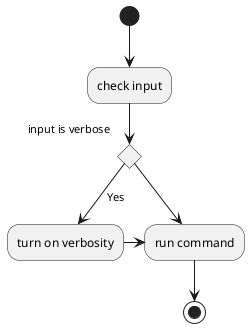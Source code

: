 @startuml
(*)  --> "check input"
If "input is verbose" then
--> [Yes] "turn on verbosity"
-right-> "run command"
else
--> "run command"
Endif
-->(*)
@enduml